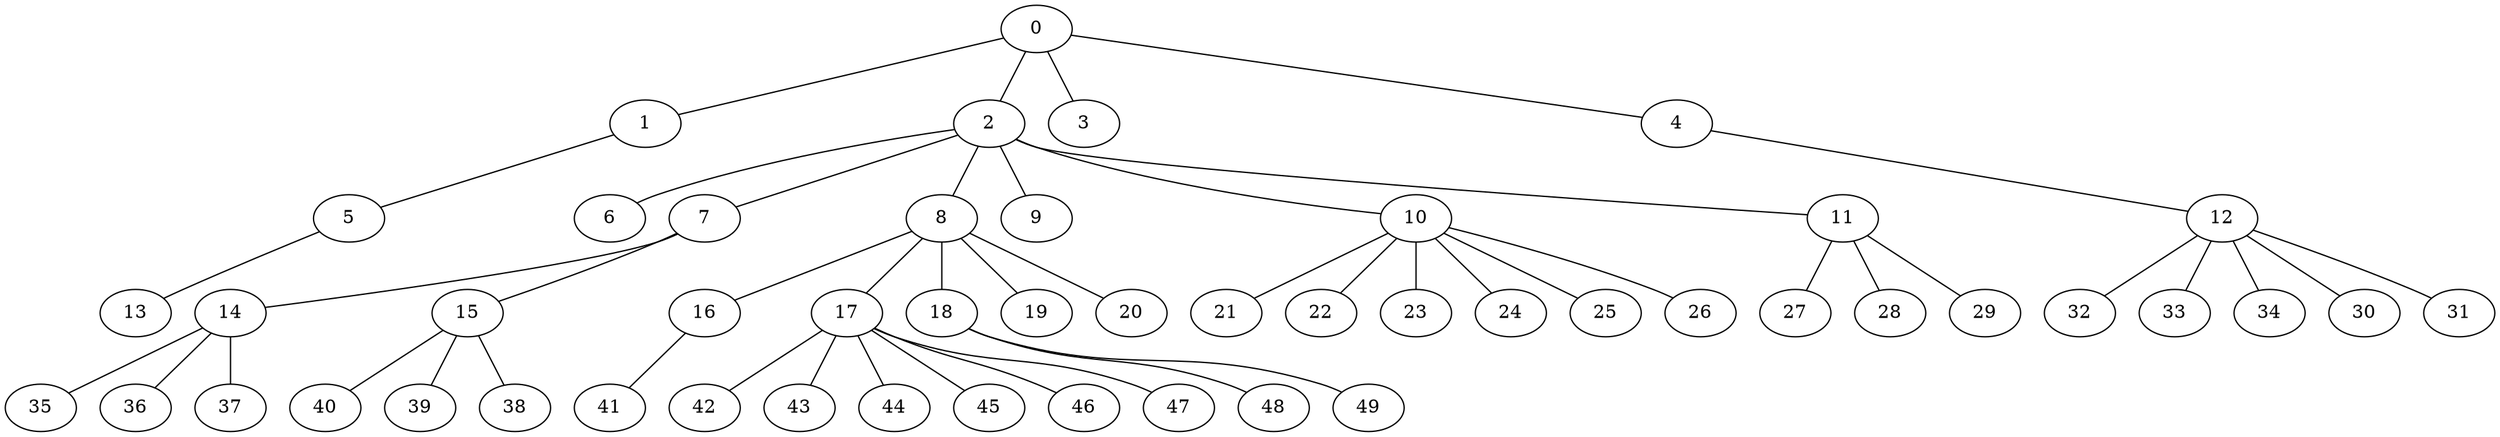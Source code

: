 
graph graphname {
    0 -- 1
0 -- 2
0 -- 3
0 -- 4
1 -- 5
2 -- 6
2 -- 7
2 -- 8
2 -- 9
2 -- 10
2 -- 11
4 -- 12
5 -- 13
7 -- 14
7 -- 15
8 -- 16
8 -- 17
8 -- 18
8 -- 19
8 -- 20
10 -- 21
10 -- 22
10 -- 23
10 -- 24
10 -- 25
10 -- 26
11 -- 27
11 -- 28
11 -- 29
12 -- 32
12 -- 33
12 -- 34
12 -- 30
12 -- 31
14 -- 35
14 -- 36
14 -- 37
15 -- 40
15 -- 39
15 -- 38
16 -- 41
17 -- 42
17 -- 43
17 -- 44
17 -- 45
17 -- 46
17 -- 47
18 -- 48
18 -- 49

}
